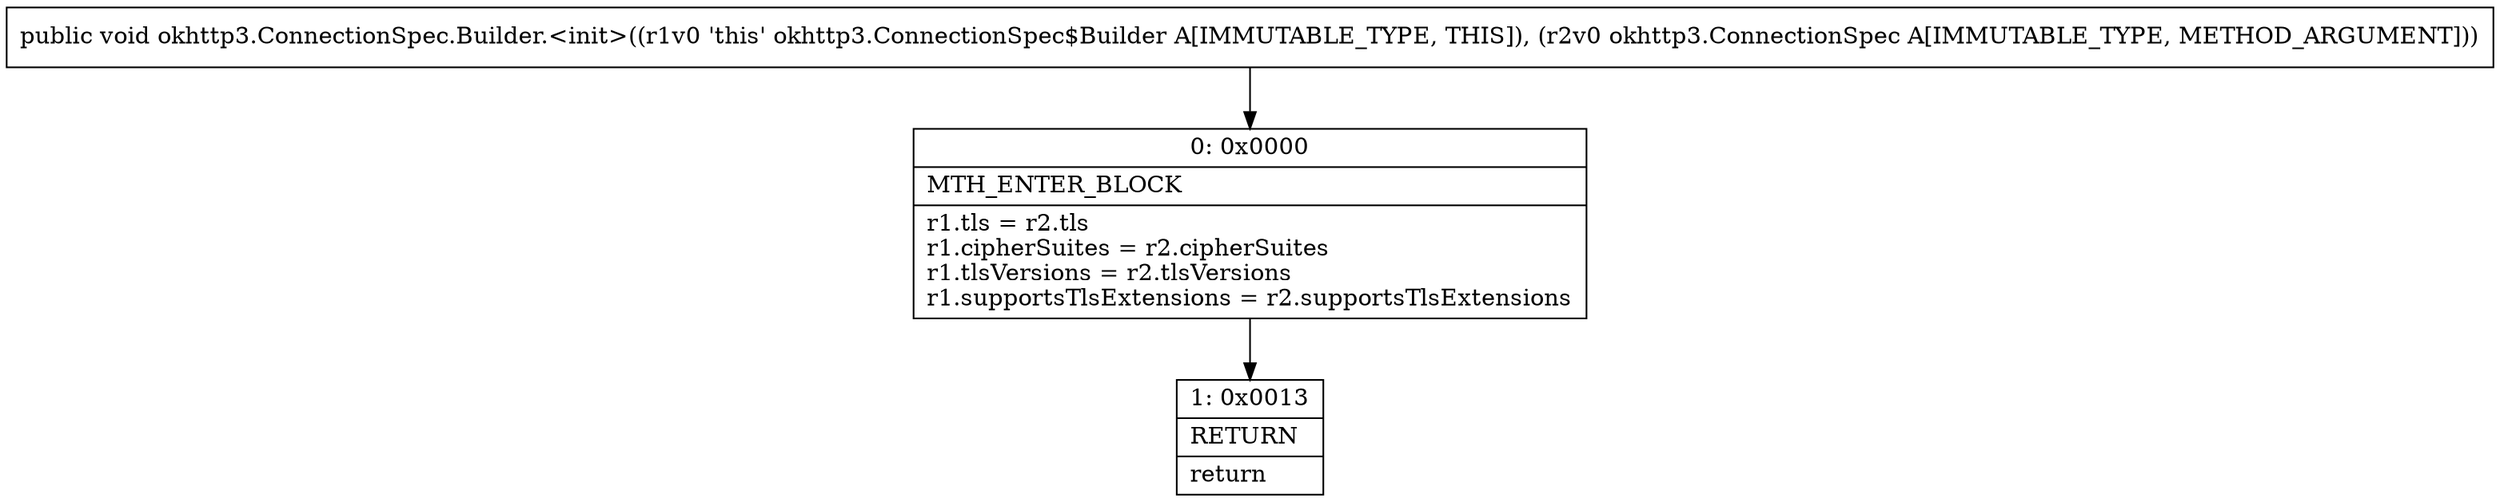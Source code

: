 digraph "CFG forokhttp3.ConnectionSpec.Builder.\<init\>(Lokhttp3\/ConnectionSpec;)V" {
Node_0 [shape=record,label="{0\:\ 0x0000|MTH_ENTER_BLOCK\l|r1.tls = r2.tls\lr1.cipherSuites = r2.cipherSuites\lr1.tlsVersions = r2.tlsVersions\lr1.supportsTlsExtensions = r2.supportsTlsExtensions\l}"];
Node_1 [shape=record,label="{1\:\ 0x0013|RETURN\l|return\l}"];
MethodNode[shape=record,label="{public void okhttp3.ConnectionSpec.Builder.\<init\>((r1v0 'this' okhttp3.ConnectionSpec$Builder A[IMMUTABLE_TYPE, THIS]), (r2v0 okhttp3.ConnectionSpec A[IMMUTABLE_TYPE, METHOD_ARGUMENT])) }"];
MethodNode -> Node_0;
Node_0 -> Node_1;
}

